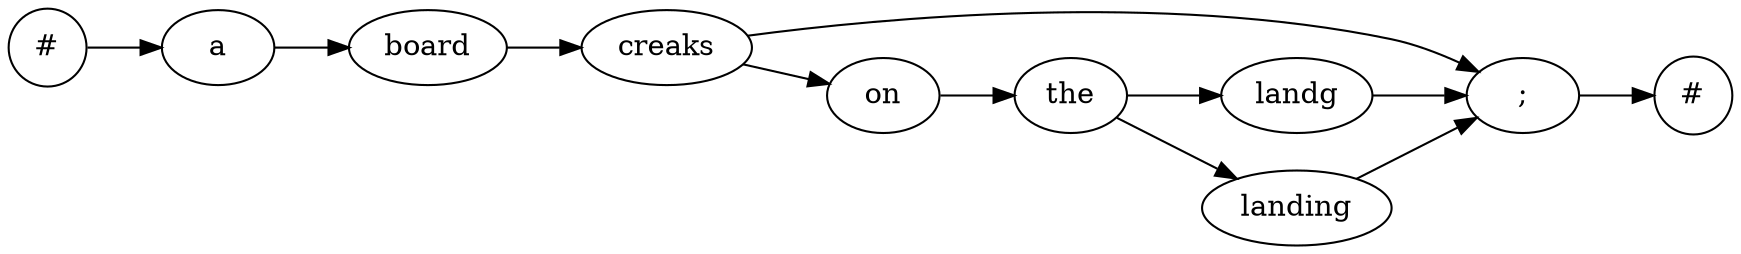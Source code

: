 digraph G {
 rankdir=LR;

 x [label=";"]
 start [label="#", shape=circle]
 end [label="#", shape=circle]
 start->a
 a->board
 board->creaks
 creaks->{on,x}
 on->the
 the->{landg,landing}
 {landg,landing}->x
 x->end
}
